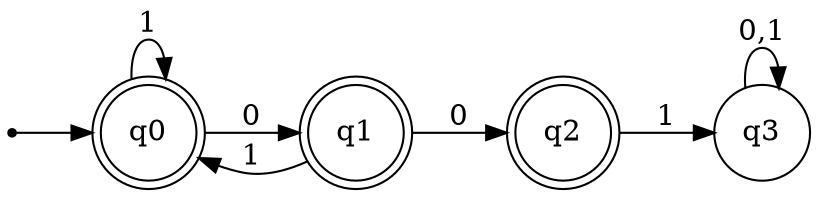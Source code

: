 digraph finite_state_machine {
    rankdir=LR;
    size="8,5"

    node [shape = point]; p
    node [shape = doublecircle]; q0
    node [shape = doublecircle]; q1;
    node [shape = doublecircle]; q2;
    node [shape = circle]; q3;

    p  -> q0;
    q0 -> q0 [ label = "1" ];
    q0 -> q1 [ label = "0" ];
    q1 -> q0 [ label = "1" ];
    q1 -> q2 [ label = "0" ];
    q2 -> q3 [ label = "1" ];
    q3 -> q3 [ label = "0,1" ];
}
